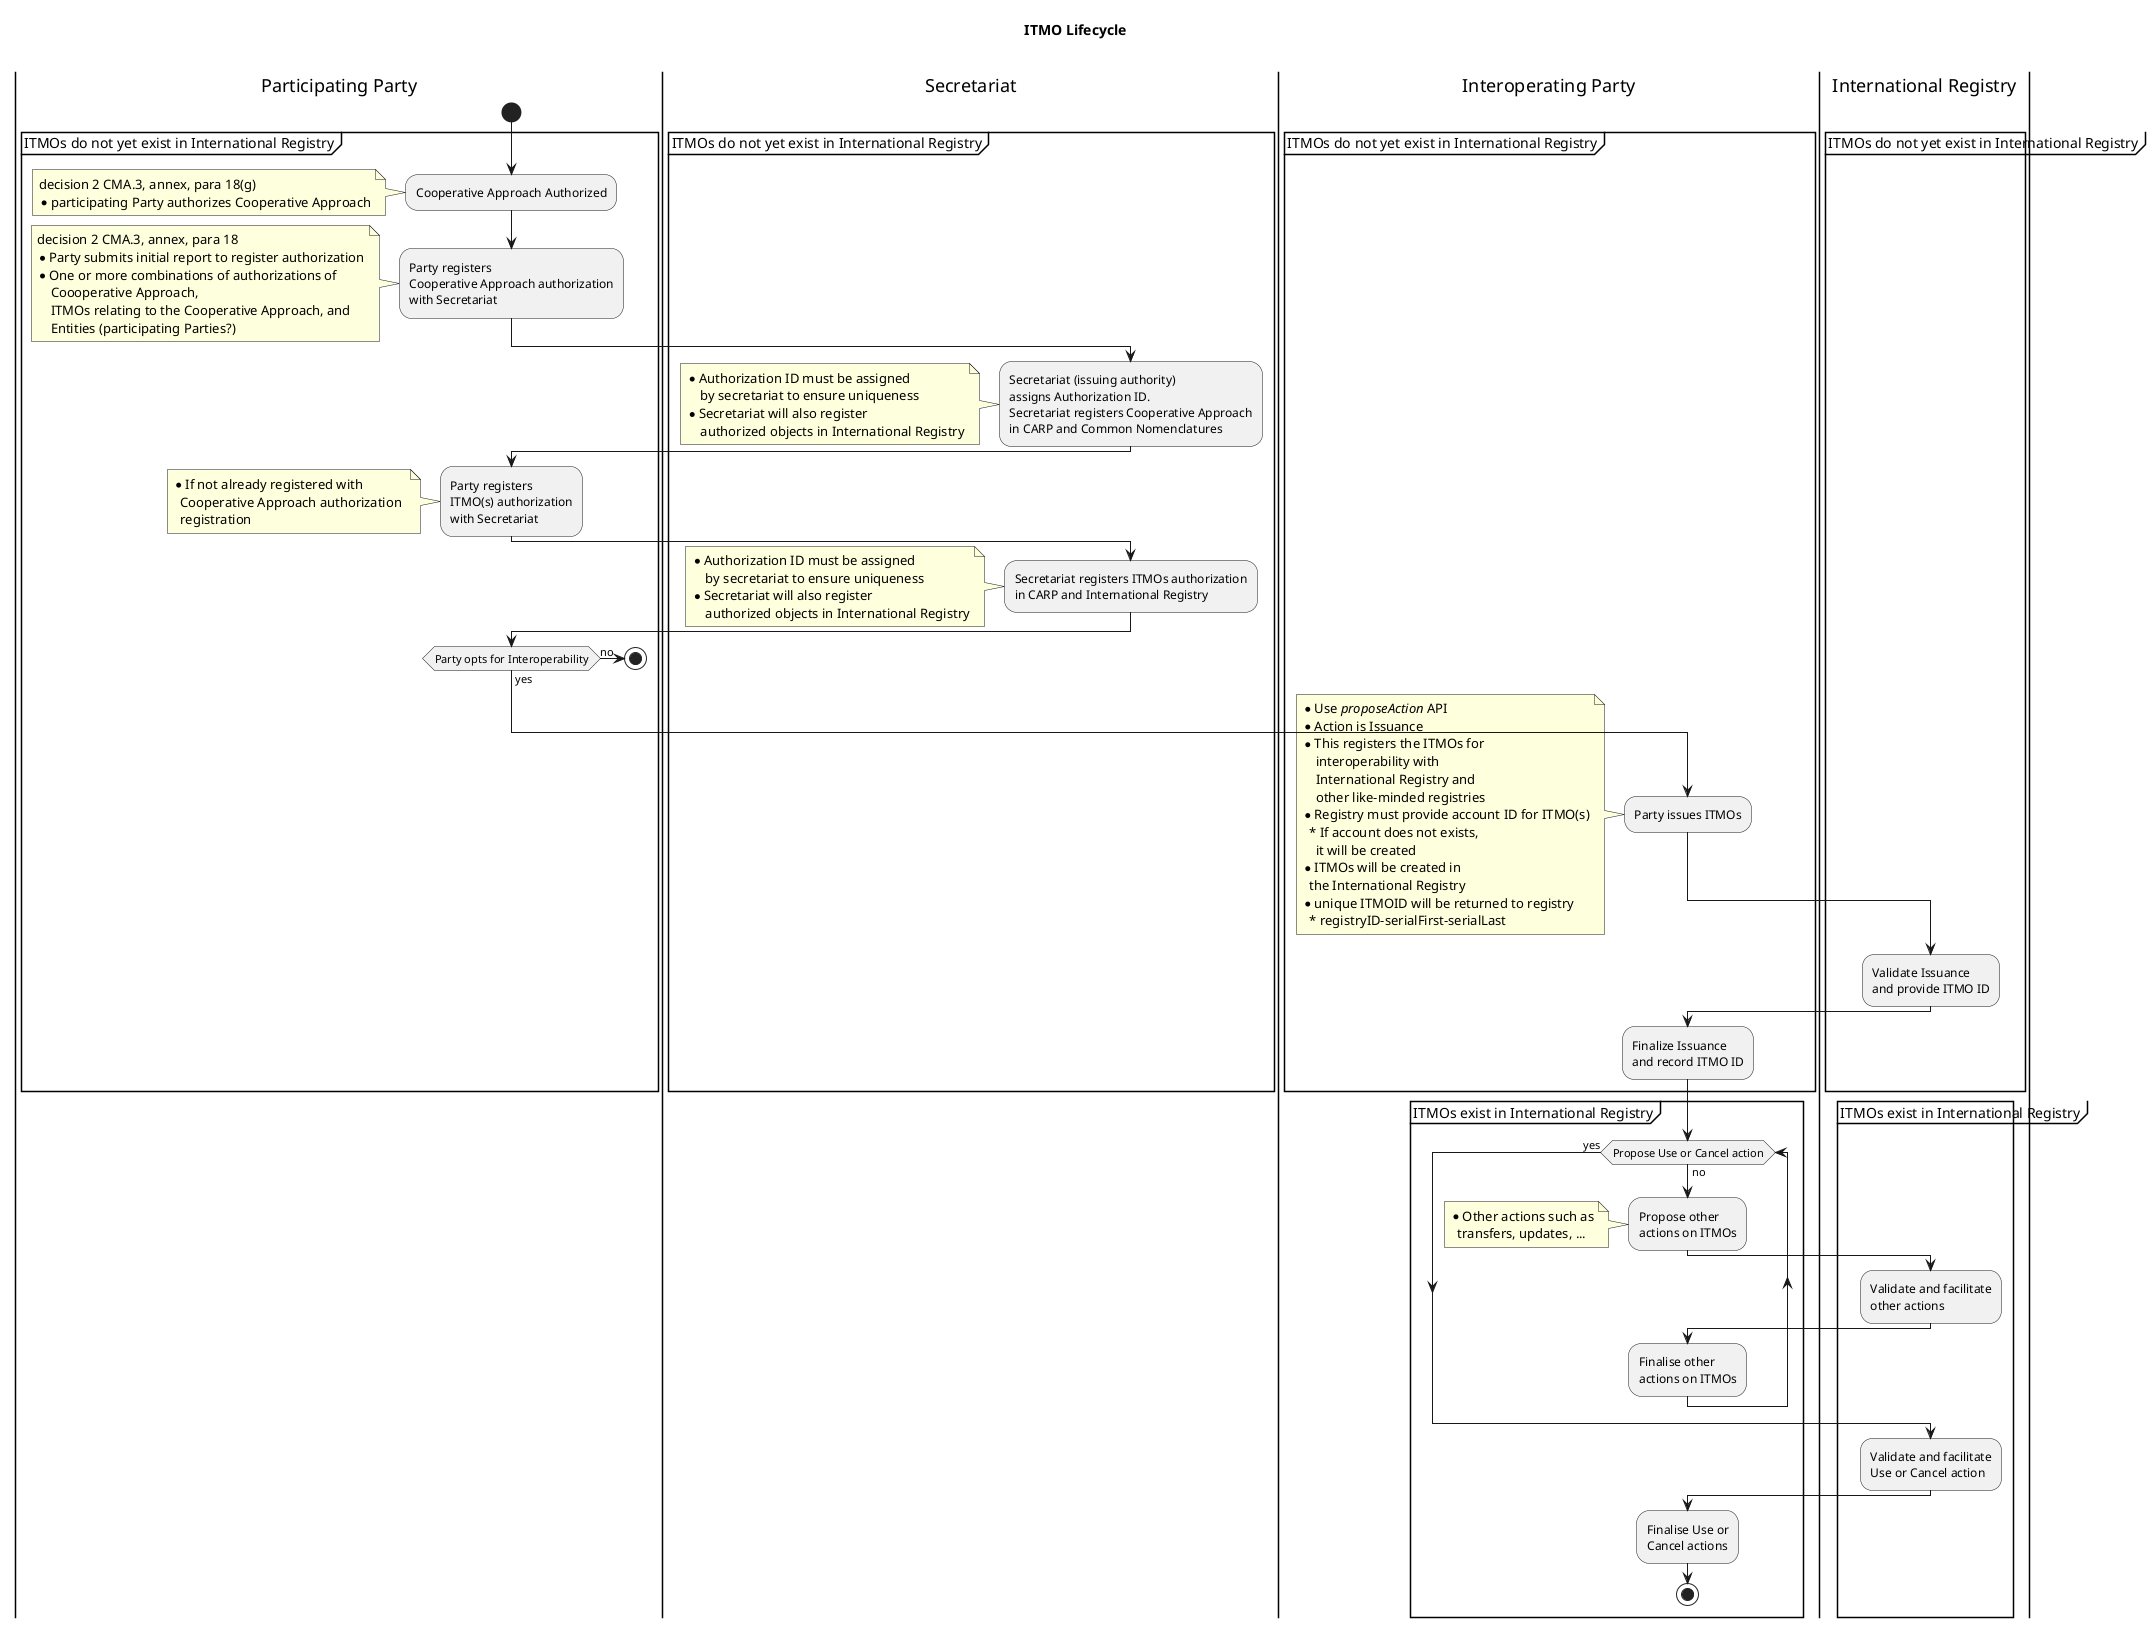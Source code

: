 @startuml

title ITMO Lifecycle \n
|Participating Party|

start

partition ITMOs do not yet exist in International Registry {
    
    :Cooperative Approach Authorized;
      note left
        decision 2 CMA.3, annex, para 18(g)
        * participating Party authorizes Cooperative Approach
      end note
  
    :Party registers
    Cooperative Approach authorization
    with Secretariat;
      note left
        decision 2 CMA.3, annex, para 18
        * Party submits initial report to register authorization
        * One or more combinations of authorizations of
            Coooperative Approach,
            ITMOs relating to the Cooperative Approach, and
            Entities (participating Parties?)
      end note
    |Secretariat|
    :Secretariat (issuing authority)
    assigns Authorization ID.
    Secretariat registers Cooperative Approach
    in CARP and Common Nomenclatures;
      note left
        * Authorization ID must be assigned
            by secretariat to ensure uniqueness
        * Secretariat will also register 
            authorized objects in International Registry
      end note
    |Participating Party|
    :Party registers 
    ITMO(s) authorization
    with Secretariat;
      note left
          * If not already registered with 
            Cooperative Approach authorization 
            registration
      end note

    |Secretariat|
    :Secretariat registers ITMOs authorization
    in CARP and International Registry;
      note left
        * Authorization ID must be assigned
            by secretariat to ensure uniqueness
        * Secretariat will also register 
            authorized objects in International Registry
      end note

    |Participating Party|
    if (Party opts for Interoperability) then (yes)
  
      |Interoperating Party|
      :Party issues ITMOs;
        note left
        * Use //proposeAction// API
        * Action is Issuance
        * This registers the ITMOs for
            interoperability with
            International Registry and
            other like-minded registries
        * Registry must provide account ID for ITMO(s)
          * If account does not exists,
            it will be created
        * ITMOs will be created in
          the International Registry
        * unique ITMOID will be returned to registry
          * registryID-serialFirst-serialLast
        end note
      |International Registry|
      :Validate Issuance
      and provide ITMO ID;

      |Interoperating Party|
      :Finalize Issuance
      and record ITMO ID;
    else (no)
      |Participating Party|
      stop
    
  endif
}

|Interoperating Party|
partition ITMOs exist in International Registry {

  while (Propose Use or Cancel action) is (no)
  
    :Propose other
    actions on ITMOs;
      note left
      * Other actions such as
        transfers, updates, ...
      end note
    |International Registry|
    :Validate and facilitate
    other actions;
    |Interoperating Party|
    :Finalise other
    actions on ITMOs;
  endwhile (yes)
    |International Registry|
    :Validate and facilitate
    Use or Cancel action;
    |Interoperating Party|
    :Finalise Use or
    Cancel actions;
    stop
}

@enduml
